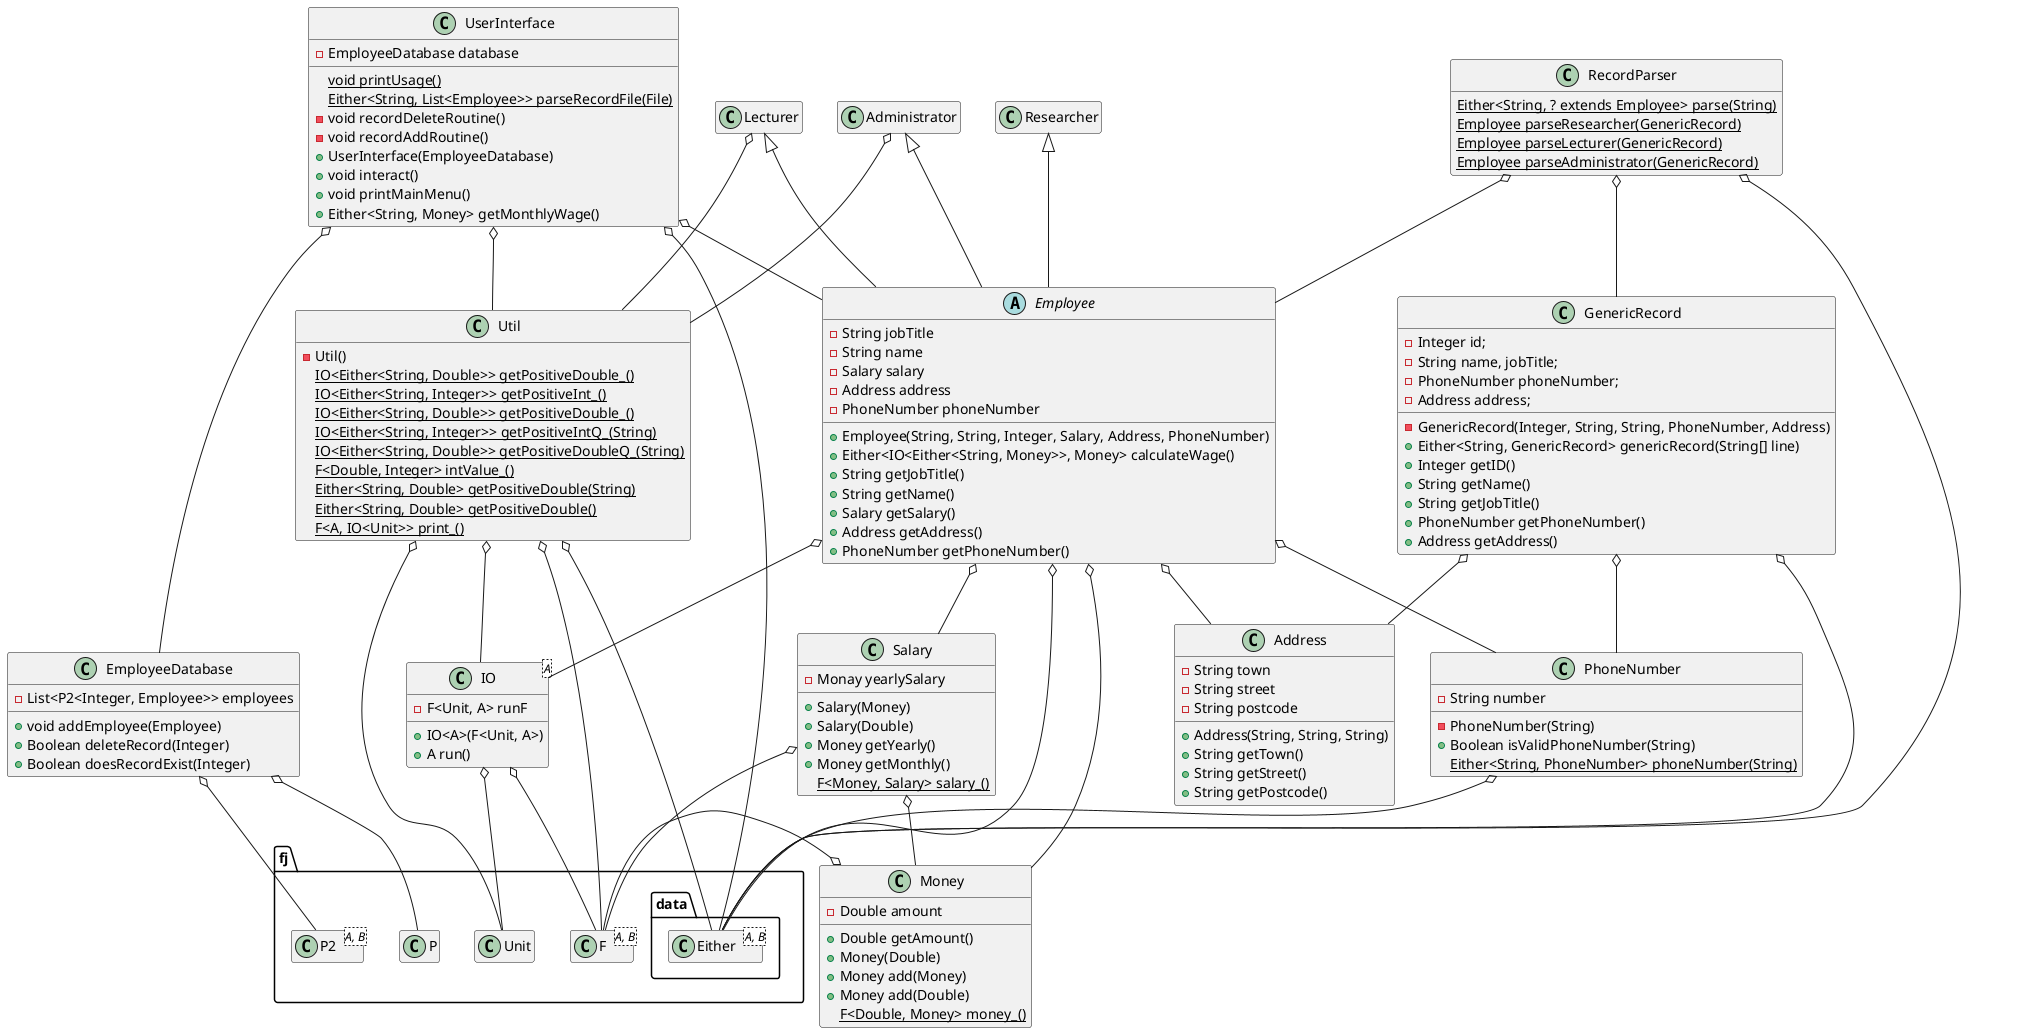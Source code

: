 @startuml

Employee o-- fj.data.Either
Employee o-- IO
Employee o-- Salary
Employee o-- Address
Employee o-- PhoneNumber
Employee o-- Money

GenericRecord o-- PhoneNumber
GenericRecord o-- Address
GenericRecord o-- fj.data.Either

PhoneNumber o-- fj.data.Either

Money o-- fj.F

RecordParser o-- fj.data.Either
RecordParser o-- GenericRecord
RecordParser o-- Employee

EmployeeDatabase o-- fj.P
EmployeeDatabase o-- fj.P2

Administrator <|-- Employee
Administrator o-- Util

Researcher <|-- Employee

Lecturer <|-- Employee
Lecturer o-- Util


IO o-- fj.F
IO o-- fj.Unit

Salary o-- Money
Salary o-- fj.F

UserInterface o-- EmployeeDatabase
UserInterface o-- Employee
UserInterface o-- fj.data.Either
UserInterface o-- Util

Util o-- fj.F
Util o-- fj.Unit
Util o-- fj.data.Either
Util o-- IO

namespace fj {

          class F<A, B> {
          }

          class Unit {
          }

          class P {
          }

          class P2<A, B> {
          }
}

namespace fj.data {

          class Either<A, B> {
          }
}

abstract class Employee {
      -String jobTitle
      -String name
      -Salary salary
      -Address address
      -PhoneNumber phoneNumber
      +Employee(String, String, Integer, Salary, Address, PhoneNumber)
      +Either<IO<Either<String, Money>>, Money> calculateWage()
      +String getJobTitle()
      +String getName()
      +Salary getSalary()
      +Address getAddress()
      +PhoneNumber getPhoneNumber()
}

class GenericRecord {
    -Integer id;
    -String name, jobTitle;
    -PhoneNumber phoneNumber;
    -Address address;
    -GenericRecord(Integer, String, String, PhoneNumber, Address)
    +Either<String, GenericRecord> genericRecord(String[] line)
    +Integer getID()
    +String getName()
    +String getJobTitle()
    +PhoneNumber getPhoneNumber()
    +Address getAddress()
}

class EmployeeDatabase {
      -List<P2<Integer, Employee>> employees
      +void addEmployee(Employee)
      +Boolean deleteRecord(Integer)
      +Boolean doesRecordExist(Integer)
}

class Researcher {

}

class Administrator {
}

class Lecturer {
}

class IO<A> {
      -F<Unit, A> runF
      +IO<A>(F<Unit, A>)
      +A run()
}

class Salary {
      -Monay yearlySalary
      +Salary(Money)
      +Salary(Double)
      +Money getYearly()
      +Money getMonthly()
      {static} F<Money, Salary> salary_()
}

class Money {
      -Double amount
      +Double getAmount()
      +Money(Double)
      +Money add(Money)
      +Money add(Double)
      {static} F<Double, Money> money_()
}

class Address {
      -String town
      -String street
      -String postcode
      +Address(String, String, String)
      +String getTown()
      +String getStreet()
      +String getPostcode()
}

class PhoneNumber {
      -String number
      -PhoneNumber(String)
      +Boolean isValidPhoneNumber(String)
      {static} Either<String, PhoneNumber> phoneNumber(String)
}

class RecordParser {
      {static} Either<String, ? extends Employee> parse(String)
      {static} Employee parseResearcher(GenericRecord)
      {static} Employee parseLecturer(GenericRecord)
      {static} Employee parseAdministrator(GenericRecord)
}

class UserInterface {
      -EmployeeDatabase database
      {static} void printUsage()
      {static} Either<String, List<Employee>> parseRecordFile(File)
      -void recordDeleteRoutine()
      -void recordAddRoutine()
      +UserInterface(EmployeeDatabase)
      +void interact()
      +void printMainMenu()
      +Either<String, Money> getMonthlyWage()
}

class Util {
      -Util()
      {static} IO<Either<String, Double>> getPositiveDouble_()
      {static} IO<Either<String, Integer>> getPositiveInt_()
      {static} IO<Either<String, Double>> getPositiveDouble_()
      {static} IO<Either<String, Integer>> getPositiveIntQ_(String)
      {static} IO<Either<String, Double>> getPositiveDoubleQ_(String)
      {static} F<Double, Integer> intValue_()
      {static} Either<String, Double> getPositiveDouble(String)
      {static} Either<String, Double> getPositiveDouble()
      {static} F<A, IO<Unit>> print_()
}

hide empty members
hide empty methods

@enduml